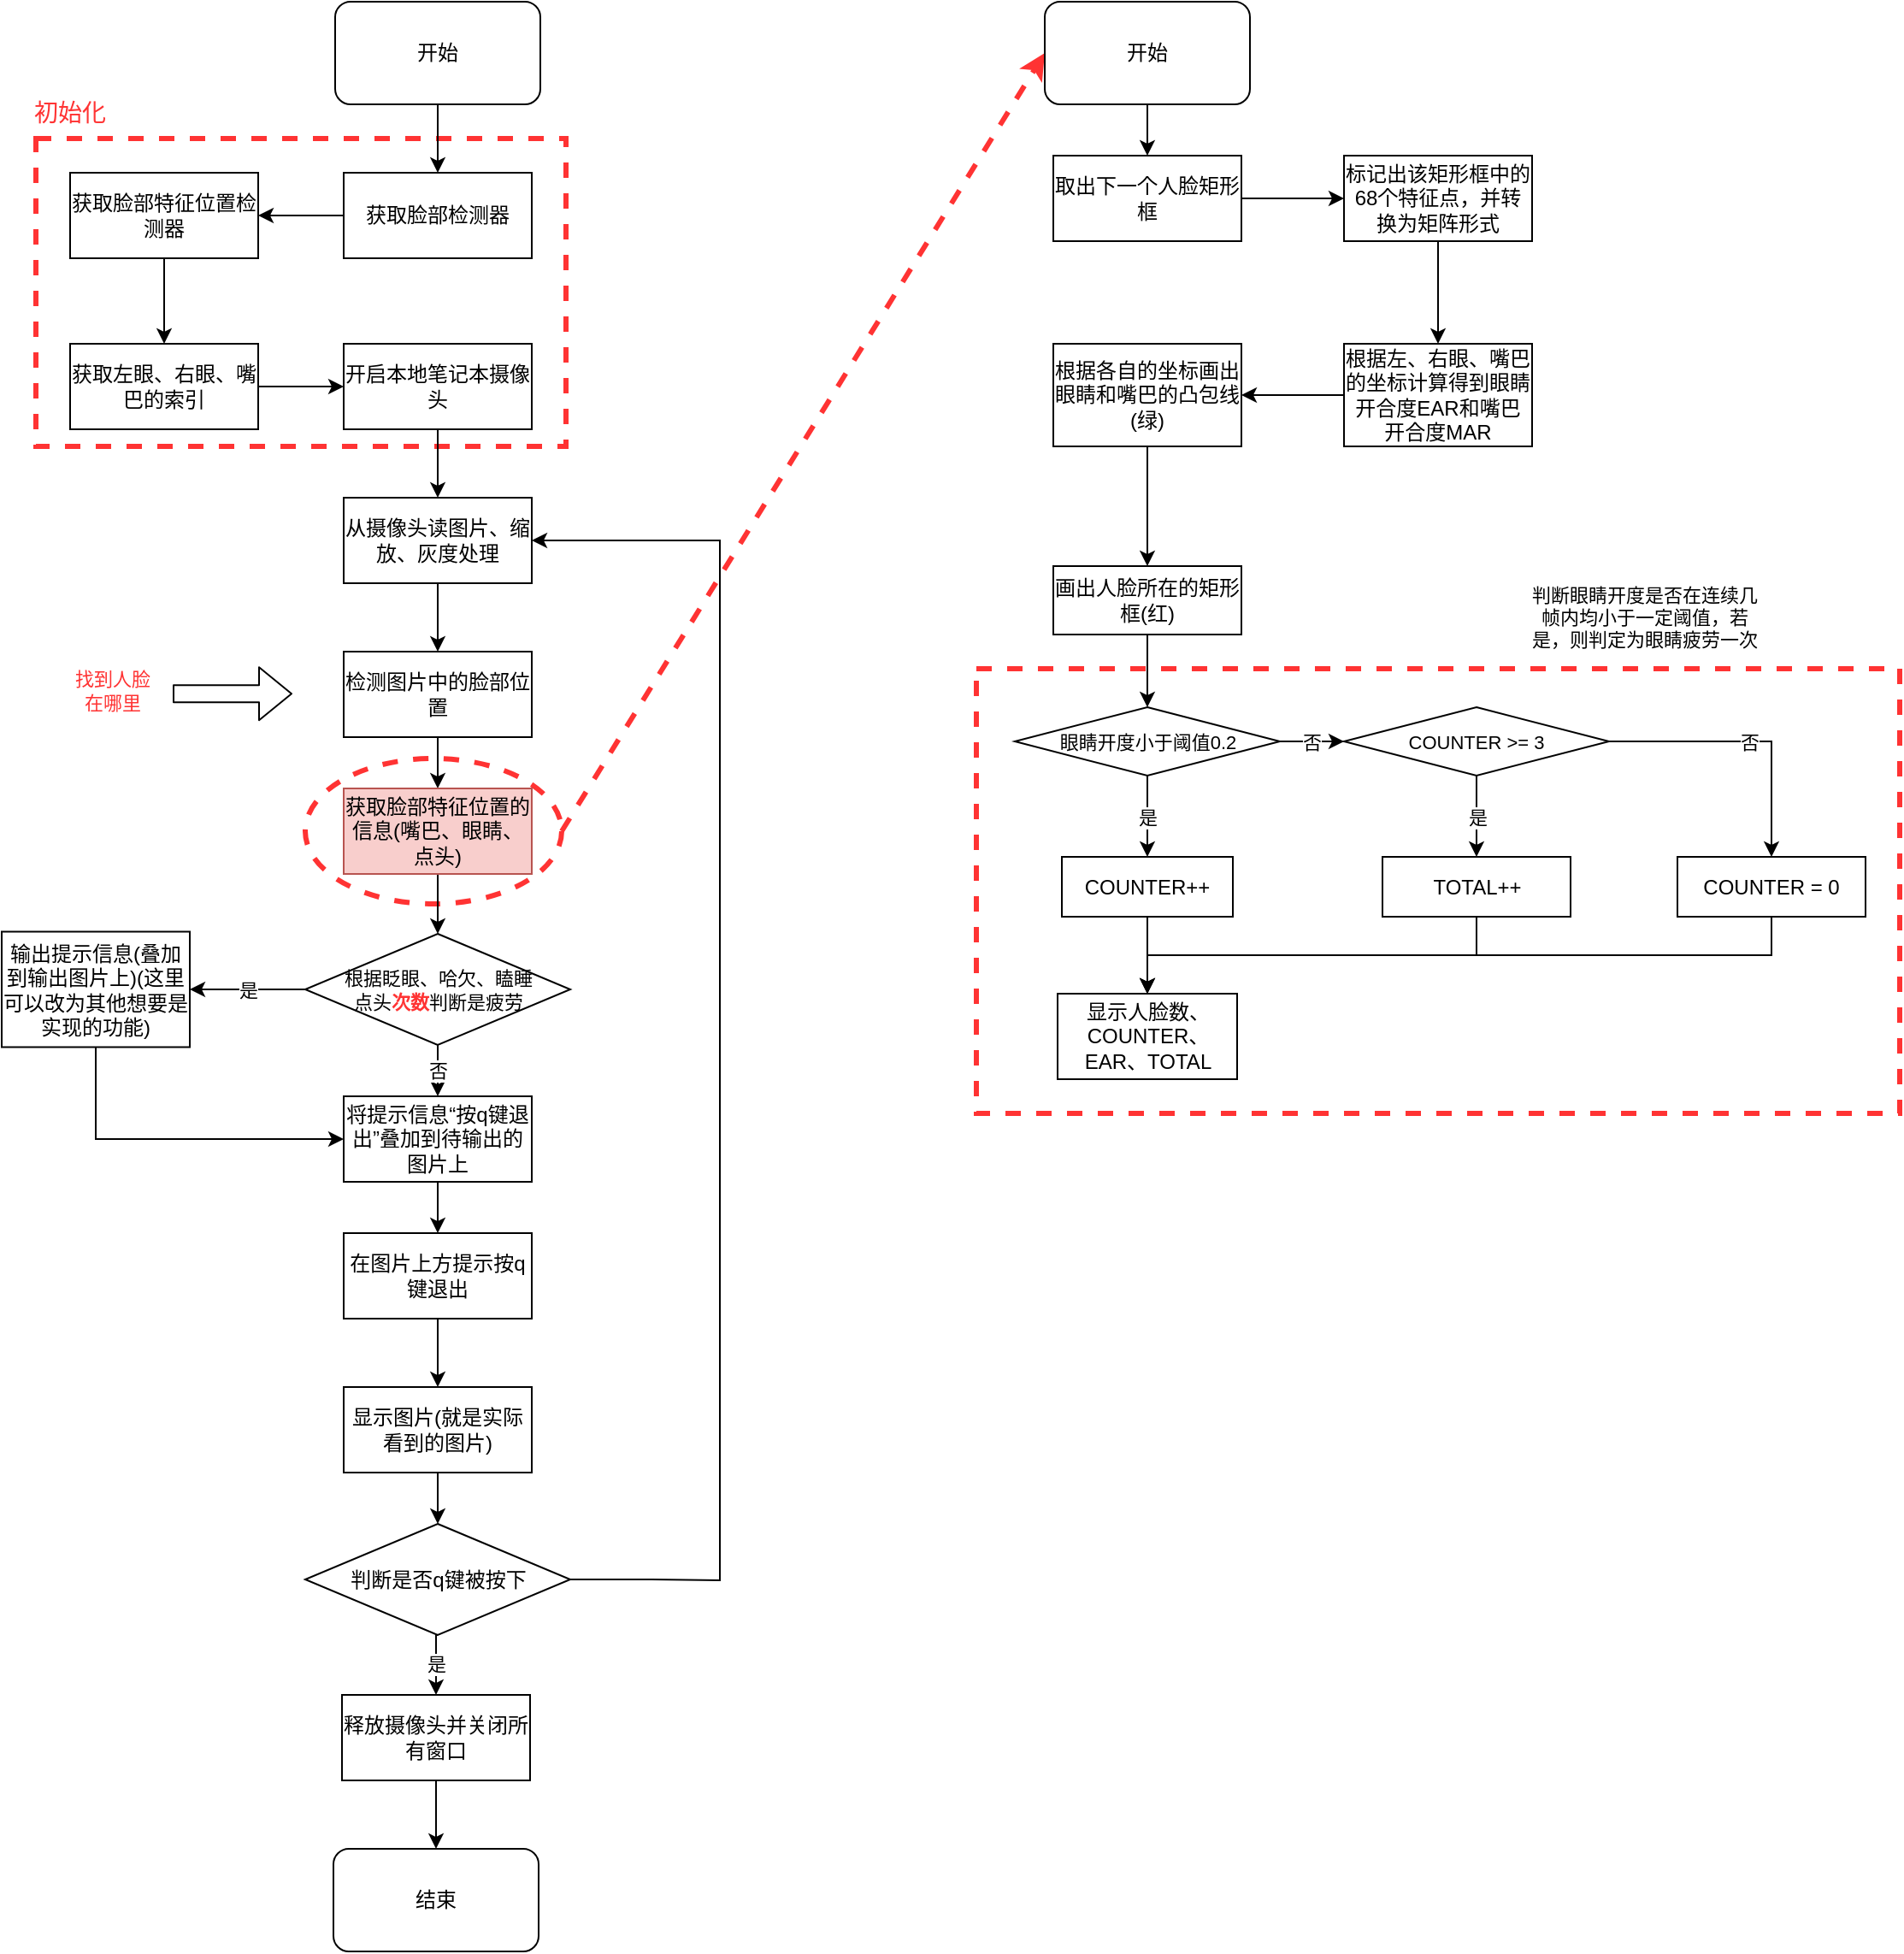 <mxfile version="14.7.0" type="github">
  <diagram id="dBK5igAenbzEHoaWE4YC" name="Page-1">
    <mxGraphModel dx="1233" dy="636" grid="1" gridSize="10" guides="1" tooltips="1" connect="1" arrows="1" fold="1" page="1" pageScale="1" pageWidth="827" pageHeight="1169" math="0" shadow="0">
      <root>
        <mxCell id="0" />
        <mxCell id="1" parent="0" />
        <mxCell id="f6ohBAHf6BeMD9NY3o_H-72" value="" style="rounded=0;whiteSpace=wrap;html=1;dashed=1;fontSize=11;strokeColor=#FF3333;strokeWidth=3;fillColor=none;" vertex="1" parent="1">
          <mxGeometry x="730" y="440" width="540" height="260" as="geometry" />
        </mxCell>
        <mxCell id="f6ohBAHf6BeMD9NY3o_H-43" value="" style="rounded=0;whiteSpace=wrap;html=1;dashed=1;fontSize=11;strokeColor=#FF3333;strokeWidth=3;fillColor=none;" vertex="1" parent="1">
          <mxGeometry x="180" y="130" width="310" height="180" as="geometry" />
        </mxCell>
        <mxCell id="f6ohBAHf6BeMD9NY3o_H-18" value="" style="ellipse;whiteSpace=wrap;html=1;fontSize=11;dashed=1;strokeColor=#FF3333;fillColor=none;strokeWidth=3;" vertex="1" parent="1">
          <mxGeometry x="337.5" y="492.5" width="150" height="85" as="geometry" />
        </mxCell>
        <mxCell id="f6ohBAHf6BeMD9NY3o_H-22" style="edgeStyle=orthogonalEdgeStyle;rounded=0;orthogonalLoop=1;jettySize=auto;html=1;exitX=0;exitY=0.5;exitDx=0;exitDy=0;entryX=1;entryY=0.5;entryDx=0;entryDy=0;fontSize=11;" edge="1" parent="1" source="f6ohBAHf6BeMD9NY3o_H-2" target="f6ohBAHf6BeMD9NY3o_H-3">
          <mxGeometry relative="1" as="geometry" />
        </mxCell>
        <mxCell id="f6ohBAHf6BeMD9NY3o_H-2" value="获取脸部检测器" style="rounded=0;whiteSpace=wrap;html=1;" vertex="1" parent="1">
          <mxGeometry x="360" y="150" width="110" height="50" as="geometry" />
        </mxCell>
        <mxCell id="f6ohBAHf6BeMD9NY3o_H-23" style="edgeStyle=orthogonalEdgeStyle;rounded=0;orthogonalLoop=1;jettySize=auto;html=1;exitX=0.5;exitY=1;exitDx=0;exitDy=0;entryX=0.5;entryY=0;entryDx=0;entryDy=0;fontSize=11;" edge="1" parent="1" source="f6ohBAHf6BeMD9NY3o_H-3" target="f6ohBAHf6BeMD9NY3o_H-4">
          <mxGeometry relative="1" as="geometry" />
        </mxCell>
        <mxCell id="f6ohBAHf6BeMD9NY3o_H-3" value="获取脸部特征位置检测器" style="rounded=0;whiteSpace=wrap;html=1;" vertex="1" parent="1">
          <mxGeometry x="200" y="150" width="110" height="50" as="geometry" />
        </mxCell>
        <mxCell id="f6ohBAHf6BeMD9NY3o_H-24" style="edgeStyle=orthogonalEdgeStyle;rounded=0;orthogonalLoop=1;jettySize=auto;html=1;fontSize=11;" edge="1" parent="1" source="f6ohBAHf6BeMD9NY3o_H-4" target="f6ohBAHf6BeMD9NY3o_H-5">
          <mxGeometry relative="1" as="geometry" />
        </mxCell>
        <mxCell id="f6ohBAHf6BeMD9NY3o_H-4" value="获取左眼、右眼、嘴巴的索引" style="rounded=0;whiteSpace=wrap;html=1;" vertex="1" parent="1">
          <mxGeometry x="200" y="250" width="110" height="50" as="geometry" />
        </mxCell>
        <mxCell id="f6ohBAHf6BeMD9NY3o_H-25" style="edgeStyle=orthogonalEdgeStyle;rounded=0;orthogonalLoop=1;jettySize=auto;html=1;exitX=0.5;exitY=1;exitDx=0;exitDy=0;entryX=0.5;entryY=0;entryDx=0;entryDy=0;fontSize=11;" edge="1" parent="1" source="f6ohBAHf6BeMD9NY3o_H-5" target="f6ohBAHf6BeMD9NY3o_H-6">
          <mxGeometry relative="1" as="geometry" />
        </mxCell>
        <mxCell id="f6ohBAHf6BeMD9NY3o_H-5" value="开启本地笔记本摄像头" style="rounded=0;whiteSpace=wrap;html=1;" vertex="1" parent="1">
          <mxGeometry x="360" y="250" width="110" height="50" as="geometry" />
        </mxCell>
        <mxCell id="f6ohBAHf6BeMD9NY3o_H-26" style="edgeStyle=orthogonalEdgeStyle;rounded=0;orthogonalLoop=1;jettySize=auto;html=1;exitX=0.5;exitY=1;exitDx=0;exitDy=0;entryX=0.5;entryY=0;entryDx=0;entryDy=0;fontSize=11;" edge="1" parent="1" source="f6ohBAHf6BeMD9NY3o_H-6" target="f6ohBAHf6BeMD9NY3o_H-7">
          <mxGeometry relative="1" as="geometry" />
        </mxCell>
        <mxCell id="f6ohBAHf6BeMD9NY3o_H-6" value="&lt;div&gt;从摄像头读图片、缩放、灰度处理&lt;/div&gt;" style="rounded=0;whiteSpace=wrap;html=1;" vertex="1" parent="1">
          <mxGeometry x="360" y="340" width="110" height="50" as="geometry" />
        </mxCell>
        <mxCell id="f6ohBAHf6BeMD9NY3o_H-27" style="edgeStyle=orthogonalEdgeStyle;rounded=0;orthogonalLoop=1;jettySize=auto;html=1;exitX=0.5;exitY=1;exitDx=0;exitDy=0;entryX=0.5;entryY=0;entryDx=0;entryDy=0;fontSize=11;" edge="1" parent="1" source="f6ohBAHf6BeMD9NY3o_H-7" target="f6ohBAHf6BeMD9NY3o_H-8">
          <mxGeometry relative="1" as="geometry" />
        </mxCell>
        <mxCell id="f6ohBAHf6BeMD9NY3o_H-7" value="检测图片中的脸部位置" style="rounded=0;whiteSpace=wrap;html=1;" vertex="1" parent="1">
          <mxGeometry x="360" y="430" width="110" height="50" as="geometry" />
        </mxCell>
        <mxCell id="f6ohBAHf6BeMD9NY3o_H-28" style="edgeStyle=orthogonalEdgeStyle;rounded=0;orthogonalLoop=1;jettySize=auto;html=1;exitX=0.5;exitY=1;exitDx=0;exitDy=0;entryX=0.5;entryY=0;entryDx=0;entryDy=0;fontSize=11;" edge="1" parent="1" source="f6ohBAHf6BeMD9NY3o_H-8" target="f6ohBAHf6BeMD9NY3o_H-10">
          <mxGeometry relative="1" as="geometry" />
        </mxCell>
        <mxCell id="f6ohBAHf6BeMD9NY3o_H-8" value="获取脸部特征位置的信息(嘴巴、眼睛、点头)" style="rounded=0;whiteSpace=wrap;html=1;fillColor=#f8cecc;strokeColor=#b85450;" vertex="1" parent="1">
          <mxGeometry x="360" y="510" width="110" height="50" as="geometry" />
        </mxCell>
        <mxCell id="f6ohBAHf6BeMD9NY3o_H-29" value="是" style="edgeStyle=orthogonalEdgeStyle;rounded=0;orthogonalLoop=1;jettySize=auto;html=1;exitX=0;exitY=0.5;exitDx=0;exitDy=0;entryX=1;entryY=0.5;entryDx=0;entryDy=0;fontSize=11;" edge="1" parent="1" source="f6ohBAHf6BeMD9NY3o_H-10" target="f6ohBAHf6BeMD9NY3o_H-11">
          <mxGeometry relative="1" as="geometry" />
        </mxCell>
        <mxCell id="f6ohBAHf6BeMD9NY3o_H-30" value="否" style="edgeStyle=orthogonalEdgeStyle;rounded=0;orthogonalLoop=1;jettySize=auto;html=1;entryX=0.5;entryY=0;entryDx=0;entryDy=0;fontSize=11;" edge="1" parent="1" source="f6ohBAHf6BeMD9NY3o_H-10" target="f6ohBAHf6BeMD9NY3o_H-12">
          <mxGeometry relative="1" as="geometry" />
        </mxCell>
        <mxCell id="f6ohBAHf6BeMD9NY3o_H-10" value="&lt;div&gt;根据眨眼、哈欠、瞌睡&lt;/div&gt;&lt;div&gt;点头&lt;font color=&quot;#FF3333&quot;&gt;&lt;b&gt;次数&lt;/b&gt;&lt;/font&gt;判断是疲劳&lt;/div&gt;" style="rhombus;whiteSpace=wrap;html=1;fontSize=11;" vertex="1" parent="1">
          <mxGeometry x="337.5" y="595" width="155" height="65" as="geometry" />
        </mxCell>
        <mxCell id="f6ohBAHf6BeMD9NY3o_H-39" style="edgeStyle=orthogonalEdgeStyle;rounded=0;orthogonalLoop=1;jettySize=auto;html=1;exitX=0.5;exitY=1;exitDx=0;exitDy=0;entryX=0;entryY=0.5;entryDx=0;entryDy=0;fontSize=11;strokeWidth=1;" edge="1" parent="1" source="f6ohBAHf6BeMD9NY3o_H-11" target="f6ohBAHf6BeMD9NY3o_H-12">
          <mxGeometry relative="1" as="geometry" />
        </mxCell>
        <mxCell id="f6ohBAHf6BeMD9NY3o_H-11" value="输出提示信息(叠加到输出图片上)(这里可以改为其他想要是实现的功能)" style="rounded=0;whiteSpace=wrap;html=1;" vertex="1" parent="1">
          <mxGeometry x="160" y="593.75" width="110" height="67.5" as="geometry" />
        </mxCell>
        <mxCell id="f6ohBAHf6BeMD9NY3o_H-31" style="edgeStyle=orthogonalEdgeStyle;rounded=0;orthogonalLoop=1;jettySize=auto;html=1;exitX=0.5;exitY=1;exitDx=0;exitDy=0;fontSize=11;" edge="1" parent="1" source="f6ohBAHf6BeMD9NY3o_H-12" target="f6ohBAHf6BeMD9NY3o_H-13">
          <mxGeometry relative="1" as="geometry" />
        </mxCell>
        <mxCell id="f6ohBAHf6BeMD9NY3o_H-12" value="将提示信息“按q键退出”叠加到待输出的图片上" style="rounded=0;whiteSpace=wrap;html=1;" vertex="1" parent="1">
          <mxGeometry x="360" y="690" width="110" height="50" as="geometry" />
        </mxCell>
        <mxCell id="f6ohBAHf6BeMD9NY3o_H-32" style="edgeStyle=orthogonalEdgeStyle;rounded=0;orthogonalLoop=1;jettySize=auto;html=1;exitX=0.5;exitY=1;exitDx=0;exitDy=0;entryX=0.5;entryY=0;entryDx=0;entryDy=0;fontSize=11;" edge="1" parent="1" source="f6ohBAHf6BeMD9NY3o_H-13" target="f6ohBAHf6BeMD9NY3o_H-14">
          <mxGeometry relative="1" as="geometry" />
        </mxCell>
        <mxCell id="f6ohBAHf6BeMD9NY3o_H-13" value="在图片上方提示按q键退出" style="rounded=0;whiteSpace=wrap;html=1;" vertex="1" parent="1">
          <mxGeometry x="360" y="770" width="110" height="50" as="geometry" />
        </mxCell>
        <mxCell id="f6ohBAHf6BeMD9NY3o_H-33" style="edgeStyle=orthogonalEdgeStyle;rounded=0;orthogonalLoop=1;jettySize=auto;html=1;exitX=0.5;exitY=1;exitDx=0;exitDy=0;entryX=0.5;entryY=0;entryDx=0;entryDy=0;fontSize=11;" edge="1" parent="1" source="f6ohBAHf6BeMD9NY3o_H-14" target="f6ohBAHf6BeMD9NY3o_H-15">
          <mxGeometry relative="1" as="geometry" />
        </mxCell>
        <mxCell id="f6ohBAHf6BeMD9NY3o_H-14" value="显示图片(就是实际看到的图片)" style="rounded=0;whiteSpace=wrap;html=1;" vertex="1" parent="1">
          <mxGeometry x="360" y="860" width="110" height="50" as="geometry" />
        </mxCell>
        <mxCell id="f6ohBAHf6BeMD9NY3o_H-34" value="是" style="edgeStyle=orthogonalEdgeStyle;rounded=0;orthogonalLoop=1;jettySize=auto;html=1;exitX=0.5;exitY=1;exitDx=0;exitDy=0;entryX=0.5;entryY=0;entryDx=0;entryDy=0;fontSize=11;" edge="1" parent="1" source="f6ohBAHf6BeMD9NY3o_H-15" target="f6ohBAHf6BeMD9NY3o_H-41">
          <mxGeometry relative="1" as="geometry">
            <mxPoint x="415" y="1040" as="targetPoint" />
          </mxGeometry>
        </mxCell>
        <mxCell id="f6ohBAHf6BeMD9NY3o_H-15" value="判断是否q键被按下" style="rhombus;whiteSpace=wrap;html=1;" vertex="1" parent="1">
          <mxGeometry x="337.5" y="940" width="155" height="65" as="geometry" />
        </mxCell>
        <mxCell id="f6ohBAHf6BeMD9NY3o_H-21" style="edgeStyle=orthogonalEdgeStyle;rounded=0;orthogonalLoop=1;jettySize=auto;html=1;exitX=0.5;exitY=1;exitDx=0;exitDy=0;entryX=0.5;entryY=0;entryDx=0;entryDy=0;fontSize=11;" edge="1" parent="1" source="f6ohBAHf6BeMD9NY3o_H-17" target="f6ohBAHf6BeMD9NY3o_H-2">
          <mxGeometry relative="1" as="geometry" />
        </mxCell>
        <mxCell id="f6ohBAHf6BeMD9NY3o_H-17" value="开始" style="rounded=1;whiteSpace=wrap;html=1;" vertex="1" parent="1">
          <mxGeometry x="355" y="50" width="120" height="60" as="geometry" />
        </mxCell>
        <mxCell id="f6ohBAHf6BeMD9NY3o_H-35" value="" style="endArrow=classic;html=1;fontSize=11;exitX=1;exitY=0.5;exitDx=0;exitDy=0;entryX=0;entryY=0.5;entryDx=0;entryDy=0;strokeColor=#FF3333;dashed=1;strokeWidth=3;" edge="1" parent="1" source="f6ohBAHf6BeMD9NY3o_H-18" target="f6ohBAHf6BeMD9NY3o_H-36">
          <mxGeometry width="50" height="50" relative="1" as="geometry">
            <mxPoint x="530" y="480" as="sourcePoint" />
            <mxPoint x="740" y="110" as="targetPoint" />
          </mxGeometry>
        </mxCell>
        <mxCell id="f6ohBAHf6BeMD9NY3o_H-73" style="edgeStyle=orthogonalEdgeStyle;rounded=0;orthogonalLoop=1;jettySize=auto;html=1;exitX=0.5;exitY=1;exitDx=0;exitDy=0;entryX=0.5;entryY=0;entryDx=0;entryDy=0;fontSize=11;fontColor=#000000;strokeColor=#000000;strokeWidth=1;" edge="1" parent="1" source="f6ohBAHf6BeMD9NY3o_H-36" target="f6ohBAHf6BeMD9NY3o_H-50">
          <mxGeometry relative="1" as="geometry" />
        </mxCell>
        <mxCell id="f6ohBAHf6BeMD9NY3o_H-36" value="开始" style="rounded=1;whiteSpace=wrap;html=1;" vertex="1" parent="1">
          <mxGeometry x="770" y="50" width="120" height="60" as="geometry" />
        </mxCell>
        <mxCell id="f6ohBAHf6BeMD9NY3o_H-38" style="edgeStyle=orthogonalEdgeStyle;rounded=0;orthogonalLoop=1;jettySize=auto;html=1;exitX=1;exitY=0.5;exitDx=0;exitDy=0;entryX=1;entryY=0.5;entryDx=0;entryDy=0;fontSize=11;" edge="1" parent="1" source="f6ohBAHf6BeMD9NY3o_H-15" target="f6ohBAHf6BeMD9NY3o_H-6">
          <mxGeometry relative="1" as="geometry">
            <mxPoint x="425" y="920" as="sourcePoint" />
            <mxPoint x="425" y="950" as="targetPoint" />
            <Array as="points">
              <mxPoint x="540" y="973" />
              <mxPoint x="580" y="973" />
              <mxPoint x="580" y="365" />
            </Array>
          </mxGeometry>
        </mxCell>
        <mxCell id="f6ohBAHf6BeMD9NY3o_H-40" value="结束" style="rounded=1;whiteSpace=wrap;html=1;" vertex="1" parent="1">
          <mxGeometry x="354" y="1130" width="120" height="60" as="geometry" />
        </mxCell>
        <mxCell id="f6ohBAHf6BeMD9NY3o_H-42" style="edgeStyle=orthogonalEdgeStyle;rounded=0;orthogonalLoop=1;jettySize=auto;html=1;entryX=0.5;entryY=0;entryDx=0;entryDy=0;fontSize=11;strokeColor=#000000;strokeWidth=1;" edge="1" parent="1" source="f6ohBAHf6BeMD9NY3o_H-41" target="f6ohBAHf6BeMD9NY3o_H-40">
          <mxGeometry relative="1" as="geometry" />
        </mxCell>
        <mxCell id="f6ohBAHf6BeMD9NY3o_H-41" value="&lt;div&gt;释放摄像头并关闭所有窗口&lt;/div&gt;" style="rounded=0;whiteSpace=wrap;html=1;" vertex="1" parent="1">
          <mxGeometry x="359" y="1040" width="110" height="50" as="geometry" />
        </mxCell>
        <mxCell id="f6ohBAHf6BeMD9NY3o_H-44" value="&lt;font style=&quot;font-size: 14px&quot;&gt;初始化&lt;br&gt;&lt;/font&gt;" style="text;html=1;strokeColor=none;fillColor=none;align=center;verticalAlign=middle;whiteSpace=wrap;rounded=0;dashed=1;fontSize=11;fontColor=#FF3333;" vertex="1" parent="1">
          <mxGeometry x="160" y="100" width="80" height="30" as="geometry" />
        </mxCell>
        <mxCell id="f6ohBAHf6BeMD9NY3o_H-46" value="" style="shape=flexArrow;endArrow=classic;html=1;fontSize=11;fontColor=#FF3333;strokeColor=#000000;strokeWidth=1;" edge="1" parent="1">
          <mxGeometry width="50" height="50" relative="1" as="geometry">
            <mxPoint x="260" y="454.58" as="sourcePoint" />
            <mxPoint x="330" y="454.58" as="targetPoint" />
          </mxGeometry>
        </mxCell>
        <mxCell id="f6ohBAHf6BeMD9NY3o_H-48" value="找到人脸在哪里" style="text;html=1;strokeColor=none;fillColor=none;align=center;verticalAlign=middle;whiteSpace=wrap;rounded=0;dashed=1;fontSize=11;fontColor=#FF3333;" vertex="1" parent="1">
          <mxGeometry x="200" y="430" width="50" height="45" as="geometry" />
        </mxCell>
        <mxCell id="f6ohBAHf6BeMD9NY3o_H-74" style="edgeStyle=orthogonalEdgeStyle;rounded=0;orthogonalLoop=1;jettySize=auto;html=1;exitX=1;exitY=0.5;exitDx=0;exitDy=0;entryX=0;entryY=0.5;entryDx=0;entryDy=0;fontSize=11;fontColor=#000000;strokeColor=#000000;strokeWidth=1;" edge="1" parent="1" source="f6ohBAHf6BeMD9NY3o_H-50" target="f6ohBAHf6BeMD9NY3o_H-52">
          <mxGeometry relative="1" as="geometry" />
        </mxCell>
        <mxCell id="f6ohBAHf6BeMD9NY3o_H-50" value="取出下一个人脸矩形框" style="rounded=0;whiteSpace=wrap;html=1;" vertex="1" parent="1">
          <mxGeometry x="775" y="140" width="110" height="50" as="geometry" />
        </mxCell>
        <mxCell id="f6ohBAHf6BeMD9NY3o_H-75" style="edgeStyle=orthogonalEdgeStyle;rounded=0;orthogonalLoop=1;jettySize=auto;html=1;exitX=0.5;exitY=1;exitDx=0;exitDy=0;entryX=0.5;entryY=0;entryDx=0;entryDy=0;fontSize=11;fontColor=#000000;strokeColor=#000000;strokeWidth=1;" edge="1" parent="1" source="f6ohBAHf6BeMD9NY3o_H-52" target="f6ohBAHf6BeMD9NY3o_H-54">
          <mxGeometry relative="1" as="geometry" />
        </mxCell>
        <mxCell id="f6ohBAHf6BeMD9NY3o_H-52" value="标记出该矩形框中的68个特征点，并转换为矩阵形式" style="rounded=0;whiteSpace=wrap;html=1;" vertex="1" parent="1">
          <mxGeometry x="945" y="140" width="110" height="50" as="geometry" />
        </mxCell>
        <mxCell id="f6ohBAHf6BeMD9NY3o_H-76" style="edgeStyle=orthogonalEdgeStyle;rounded=0;orthogonalLoop=1;jettySize=auto;html=1;exitX=0;exitY=0.5;exitDx=0;exitDy=0;fontSize=11;fontColor=#000000;strokeColor=#000000;strokeWidth=1;" edge="1" parent="1" source="f6ohBAHf6BeMD9NY3o_H-54" target="f6ohBAHf6BeMD9NY3o_H-55">
          <mxGeometry relative="1" as="geometry" />
        </mxCell>
        <mxCell id="f6ohBAHf6BeMD9NY3o_H-54" value="根据左、右眼、嘴巴的坐标计算得到眼睛开合度EAR和嘴巴开合度MAR" style="rounded=0;whiteSpace=wrap;html=1;" vertex="1" parent="1">
          <mxGeometry x="945" y="250" width="110" height="60" as="geometry" />
        </mxCell>
        <mxCell id="f6ohBAHf6BeMD9NY3o_H-77" style="edgeStyle=orthogonalEdgeStyle;rounded=0;orthogonalLoop=1;jettySize=auto;html=1;exitX=0.5;exitY=1;exitDx=0;exitDy=0;entryX=0.5;entryY=0;entryDx=0;entryDy=0;fontSize=11;fontColor=#000000;strokeColor=#000000;strokeWidth=1;" edge="1" parent="1" source="f6ohBAHf6BeMD9NY3o_H-55" target="f6ohBAHf6BeMD9NY3o_H-56">
          <mxGeometry relative="1" as="geometry" />
        </mxCell>
        <mxCell id="f6ohBAHf6BeMD9NY3o_H-55" value="根据各自的坐标画出眼睛和嘴巴的凸包线(绿)" style="rounded=0;whiteSpace=wrap;html=1;" vertex="1" parent="1">
          <mxGeometry x="775" y="250" width="110" height="60" as="geometry" />
        </mxCell>
        <mxCell id="f6ohBAHf6BeMD9NY3o_H-79" style="edgeStyle=orthogonalEdgeStyle;rounded=0;orthogonalLoop=1;jettySize=auto;html=1;exitX=0.5;exitY=1;exitDx=0;exitDy=0;entryX=0.5;entryY=0;entryDx=0;entryDy=0;fontSize=11;fontColor=#000000;strokeColor=#000000;strokeWidth=1;" edge="1" parent="1" source="f6ohBAHf6BeMD9NY3o_H-56" target="f6ohBAHf6BeMD9NY3o_H-58">
          <mxGeometry relative="1" as="geometry" />
        </mxCell>
        <mxCell id="f6ohBAHf6BeMD9NY3o_H-56" value="画出人脸所在的矩形框(红)" style="rounded=0;whiteSpace=wrap;html=1;" vertex="1" parent="1">
          <mxGeometry x="775" y="380" width="110" height="40" as="geometry" />
        </mxCell>
        <mxCell id="f6ohBAHf6BeMD9NY3o_H-62" value="是" style="edgeStyle=orthogonalEdgeStyle;rounded=0;orthogonalLoop=1;jettySize=auto;html=1;entryX=0.5;entryY=0;entryDx=0;entryDy=0;fontSize=11;strokeColor=#000000;strokeWidth=1;" edge="1" parent="1" source="f6ohBAHf6BeMD9NY3o_H-58" target="f6ohBAHf6BeMD9NY3o_H-60">
          <mxGeometry relative="1" as="geometry" />
        </mxCell>
        <mxCell id="f6ohBAHf6BeMD9NY3o_H-63" value="否" style="edgeStyle=orthogonalEdgeStyle;rounded=0;orthogonalLoop=1;jettySize=auto;html=1;entryX=0;entryY=0.5;entryDx=0;entryDy=0;fontSize=11;strokeColor=#000000;strokeWidth=1;" edge="1" parent="1" source="f6ohBAHf6BeMD9NY3o_H-58" target="f6ohBAHf6BeMD9NY3o_H-61">
          <mxGeometry relative="1" as="geometry" />
        </mxCell>
        <mxCell id="f6ohBAHf6BeMD9NY3o_H-58" value="眼睛开度小于阈值0.2" style="rhombus;whiteSpace=wrap;html=1;fontSize=11;" vertex="1" parent="1">
          <mxGeometry x="752.5" y="462.5" width="155" height="40" as="geometry" />
        </mxCell>
        <mxCell id="f6ohBAHf6BeMD9NY3o_H-69" style="edgeStyle=orthogonalEdgeStyle;rounded=0;orthogonalLoop=1;jettySize=auto;html=1;exitX=0.5;exitY=1;exitDx=0;exitDy=0;fontSize=11;fontColor=#000000;strokeColor=#000000;strokeWidth=1;entryX=0.5;entryY=0;entryDx=0;entryDy=0;" edge="1" parent="1" source="f6ohBAHf6BeMD9NY3o_H-59" target="f6ohBAHf6BeMD9NY3o_H-67">
          <mxGeometry relative="1" as="geometry">
            <mxPoint x="830" y="620" as="targetPoint" />
          </mxGeometry>
        </mxCell>
        <mxCell id="f6ohBAHf6BeMD9NY3o_H-59" value="TOTAL++" style="rounded=0;whiteSpace=wrap;html=1;" vertex="1" parent="1">
          <mxGeometry x="967.5" y="550" width="110" height="35" as="geometry" />
        </mxCell>
        <mxCell id="f6ohBAHf6BeMD9NY3o_H-68" style="edgeStyle=orthogonalEdgeStyle;rounded=0;orthogonalLoop=1;jettySize=auto;html=1;entryX=0.5;entryY=0;entryDx=0;entryDy=0;fontSize=11;fontColor=#000000;strokeColor=#000000;strokeWidth=1;" edge="1" parent="1" source="f6ohBAHf6BeMD9NY3o_H-60" target="f6ohBAHf6BeMD9NY3o_H-67">
          <mxGeometry relative="1" as="geometry" />
        </mxCell>
        <mxCell id="f6ohBAHf6BeMD9NY3o_H-60" value="COUNTER++" style="rounded=0;whiteSpace=wrap;html=1;" vertex="1" parent="1">
          <mxGeometry x="780" y="550" width="100" height="35" as="geometry" />
        </mxCell>
        <mxCell id="f6ohBAHf6BeMD9NY3o_H-64" value="是" style="edgeStyle=orthogonalEdgeStyle;rounded=0;orthogonalLoop=1;jettySize=auto;html=1;entryX=0.5;entryY=0;entryDx=0;entryDy=0;fontSize=11;fontColor=#000000;strokeColor=#000000;strokeWidth=1;" edge="1" parent="1" source="f6ohBAHf6BeMD9NY3o_H-61" target="f6ohBAHf6BeMD9NY3o_H-59">
          <mxGeometry relative="1" as="geometry" />
        </mxCell>
        <mxCell id="f6ohBAHf6BeMD9NY3o_H-66" value="否" style="edgeStyle=orthogonalEdgeStyle;rounded=0;orthogonalLoop=1;jettySize=auto;html=1;entryX=0.5;entryY=0;entryDx=0;entryDy=0;fontSize=11;fontColor=#000000;strokeColor=#000000;strokeWidth=1;" edge="1" parent="1" source="f6ohBAHf6BeMD9NY3o_H-61" target="f6ohBAHf6BeMD9NY3o_H-65">
          <mxGeometry relative="1" as="geometry" />
        </mxCell>
        <mxCell id="f6ohBAHf6BeMD9NY3o_H-61" value="COUNTER &amp;gt;= 3" style="rhombus;whiteSpace=wrap;html=1;fontSize=11;" vertex="1" parent="1">
          <mxGeometry x="945" y="462.5" width="155" height="40" as="geometry" />
        </mxCell>
        <mxCell id="f6ohBAHf6BeMD9NY3o_H-71" style="edgeStyle=orthogonalEdgeStyle;rounded=0;orthogonalLoop=1;jettySize=auto;html=1;exitX=0.5;exitY=1;exitDx=0;exitDy=0;fontSize=11;fontColor=#000000;strokeColor=#000000;strokeWidth=1;entryX=0.5;entryY=0;entryDx=0;entryDy=0;" edge="1" parent="1" source="f6ohBAHf6BeMD9NY3o_H-65" target="f6ohBAHf6BeMD9NY3o_H-67">
          <mxGeometry relative="1" as="geometry">
            <mxPoint x="1195.333" y="650" as="targetPoint" />
          </mxGeometry>
        </mxCell>
        <mxCell id="f6ohBAHf6BeMD9NY3o_H-65" value="COUNTER = 0" style="rounded=0;whiteSpace=wrap;html=1;" vertex="1" parent="1">
          <mxGeometry x="1140" y="550" width="110" height="35" as="geometry" />
        </mxCell>
        <mxCell id="f6ohBAHf6BeMD9NY3o_H-67" value="显示人脸数、COUNTER、EAR、TOTAL" style="rounded=0;whiteSpace=wrap;html=1;" vertex="1" parent="1">
          <mxGeometry x="777.5" y="630" width="105" height="50" as="geometry" />
        </mxCell>
        <mxCell id="f6ohBAHf6BeMD9NY3o_H-80" value="判断眼睛开度是否在连续几帧内均小于一定阈值，若是，则判定为眼睛疲劳一次" style="text;html=1;strokeColor=none;fillColor=none;align=center;verticalAlign=middle;whiteSpace=wrap;rounded=0;dashed=1;fontSize=11;fontColor=#000000;" vertex="1" parent="1">
          <mxGeometry x="1050" y="390" width="142" height="40" as="geometry" />
        </mxCell>
      </root>
    </mxGraphModel>
  </diagram>
</mxfile>
